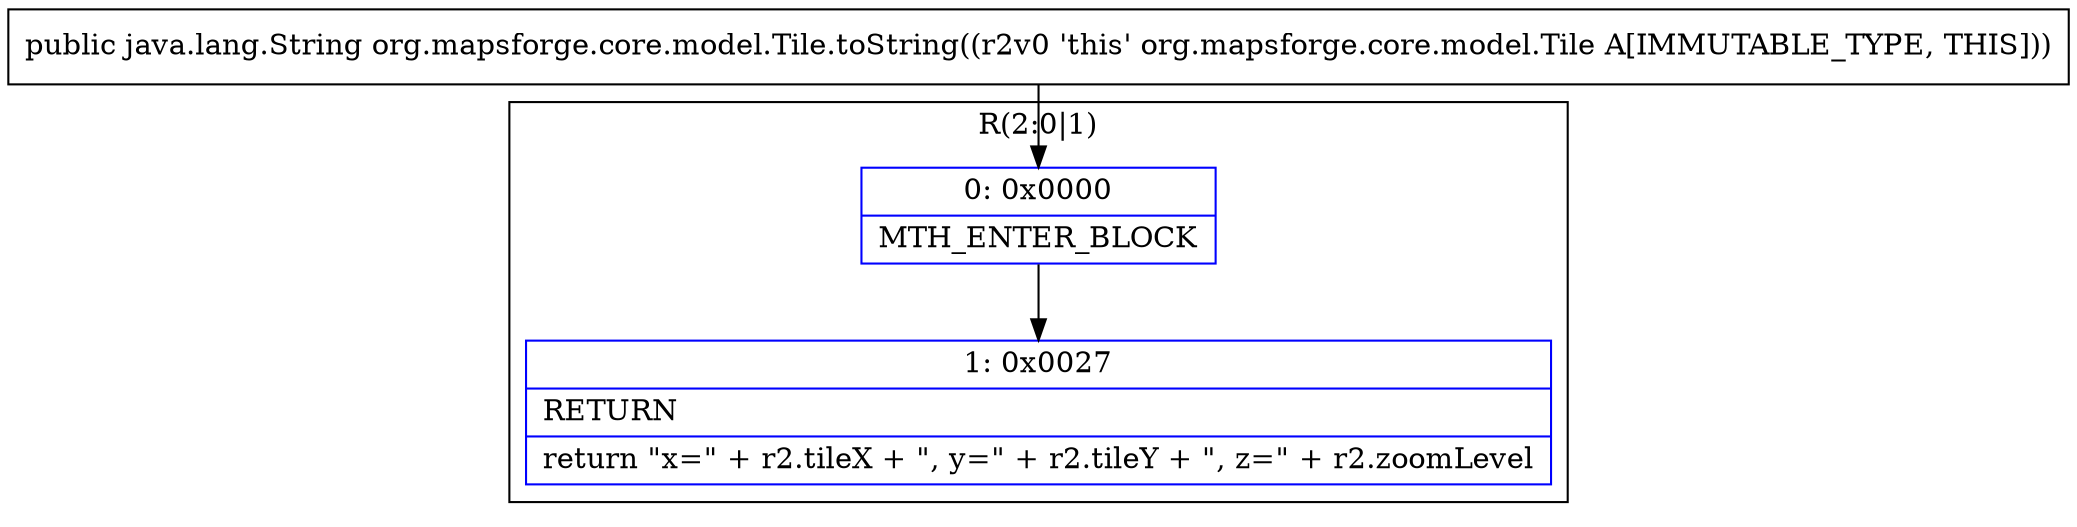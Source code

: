 digraph "CFG fororg.mapsforge.core.model.Tile.toString()Ljava\/lang\/String;" {
subgraph cluster_Region_2076930325 {
label = "R(2:0|1)";
node [shape=record,color=blue];
Node_0 [shape=record,label="{0\:\ 0x0000|MTH_ENTER_BLOCK\l}"];
Node_1 [shape=record,label="{1\:\ 0x0027|RETURN\l|return \"x=\" + r2.tileX + \", y=\" + r2.tileY + \", z=\" + r2.zoomLevel\l}"];
}
MethodNode[shape=record,label="{public java.lang.String org.mapsforge.core.model.Tile.toString((r2v0 'this' org.mapsforge.core.model.Tile A[IMMUTABLE_TYPE, THIS])) }"];
MethodNode -> Node_0;
Node_0 -> Node_1;
}

